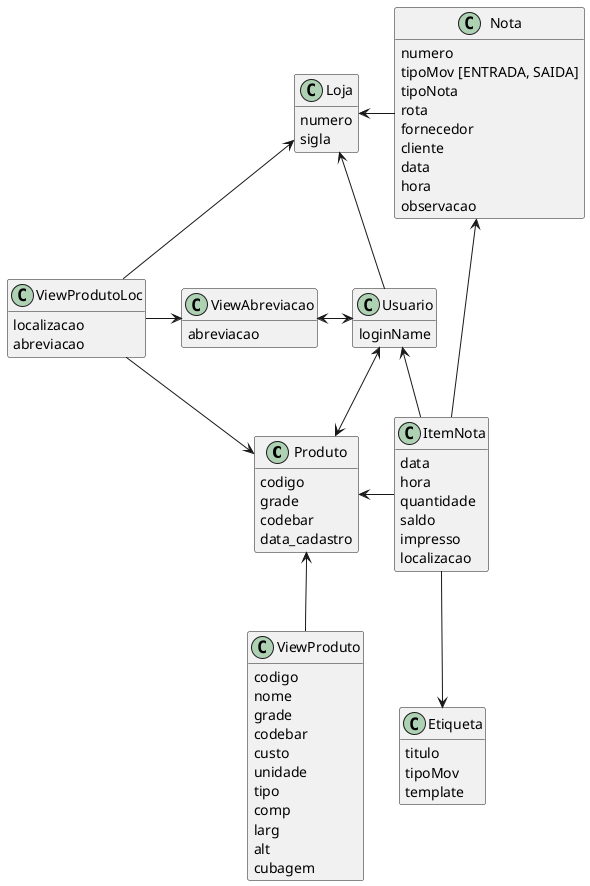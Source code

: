 @startuml modelo
hide methods

class Produto {
	codigo
	grade
	codebar
	data_cadastro
}

class ItemNota {
	data
	hora
	quantidade
	saldo
	impresso
	localizacao
}

class Nota {
	numero
	tipoMov [ENTRADA, SAIDA]
	tipoNota
	rota
	fornecedor
	cliente
	data
	hora
	observacao
}

class Loja {
	numero
	sigla
}

class ViewProdutoLoc {
	localizacao
	abreviacao
}

class ViewAbreviacao {
	abreviacao
}

class Usuario {
	loginName
}

class Etiqueta {
	titulo
	tipoMov
	template
}

class ViewProduto{
	codigo
	nome
	grade
	codebar
	custo
	unidade
	tipo
	comp
	larg
	alt 
	cubagem
}


ItemNota		-u->		Nota
ItemNota		-l->		Produto
Nota			-l->		Loja
Usuario			-u->		Loja
Usuario			<-d->		Produto
ItemNota		-d->		Etiqueta
ItemNota		-u->		Usuario
ViewProduto		-u->		Produto
ViewProdutoLoc	-u->		Loja
ViewProdutoLoc	-d->		Produto

ViewProdutoLoc	-r->		ViewAbreviacao
ViewAbreviacao	<-r->		Usuario
@enduml
